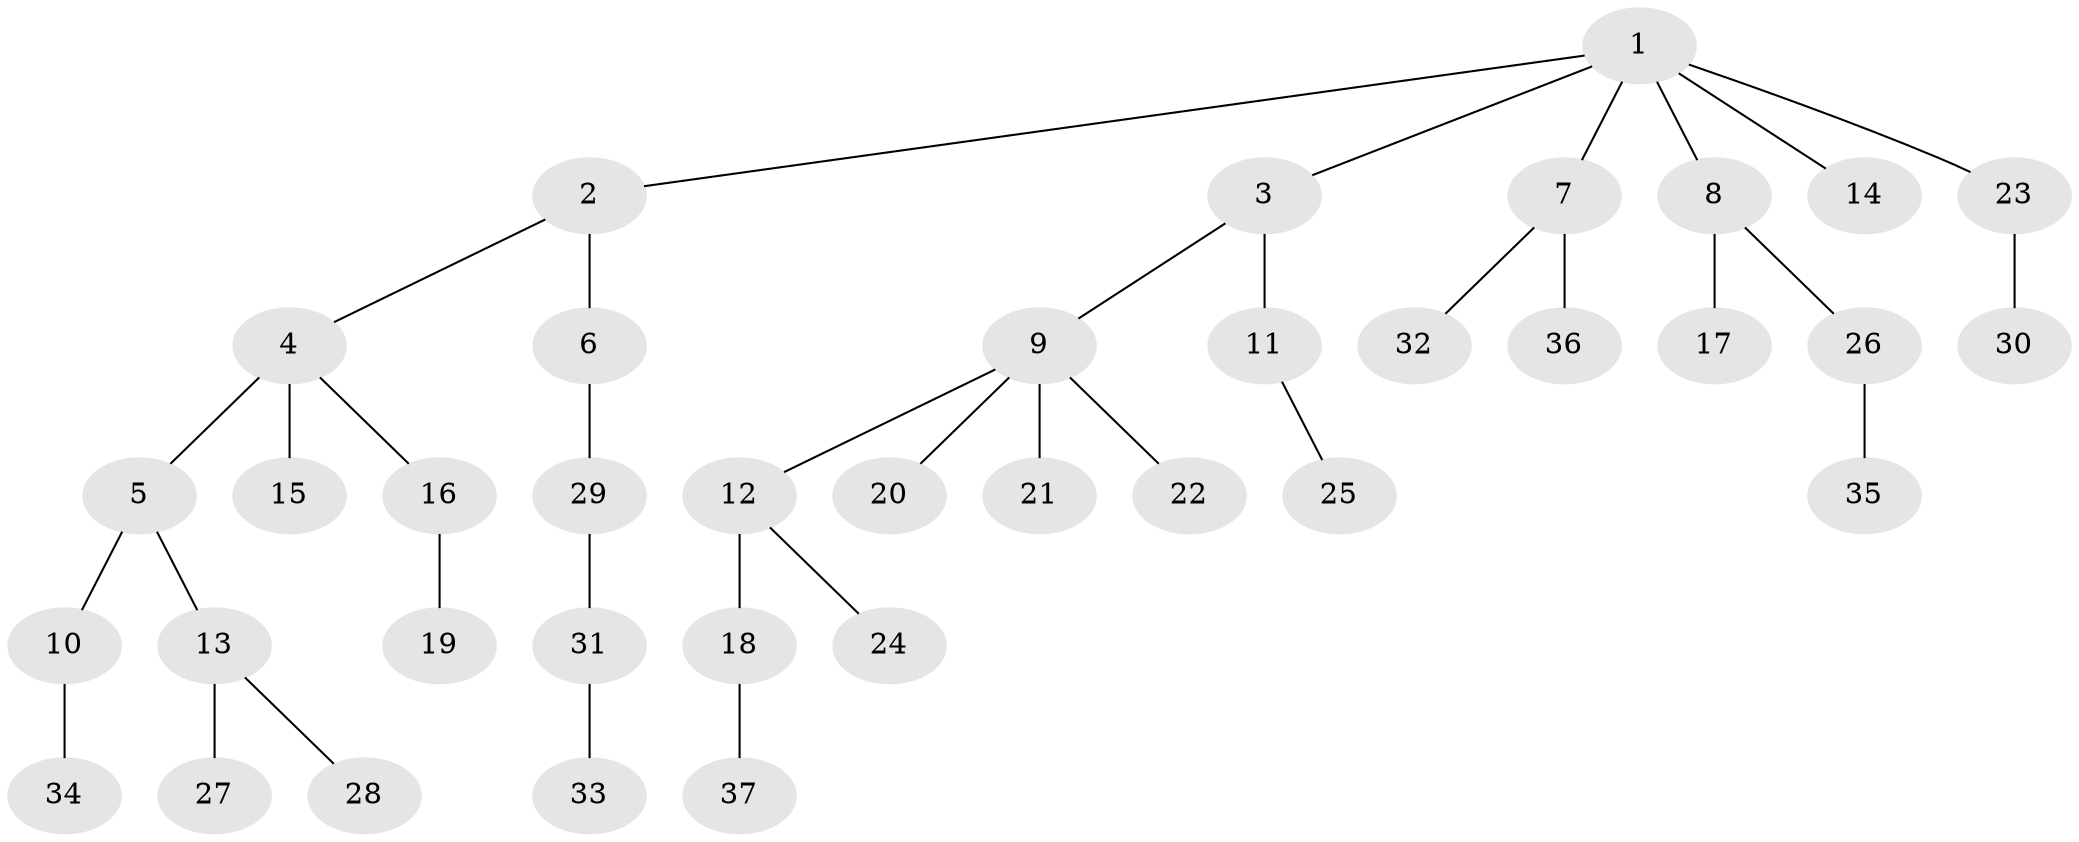 // original degree distribution, {6: 0.04285714285714286, 4: 0.1, 2: 0.2857142857142857, 1: 0.4857142857142857, 3: 0.08571428571428572}
// Generated by graph-tools (version 1.1) at 2025/36/03/09/25 02:36:59]
// undirected, 37 vertices, 36 edges
graph export_dot {
graph [start="1"]
  node [color=gray90,style=filled];
  1;
  2;
  3;
  4;
  5;
  6;
  7;
  8;
  9;
  10;
  11;
  12;
  13;
  14;
  15;
  16;
  17;
  18;
  19;
  20;
  21;
  22;
  23;
  24;
  25;
  26;
  27;
  28;
  29;
  30;
  31;
  32;
  33;
  34;
  35;
  36;
  37;
  1 -- 2 [weight=1.0];
  1 -- 3 [weight=1.0];
  1 -- 7 [weight=1.0];
  1 -- 8 [weight=1.0];
  1 -- 14 [weight=1.0];
  1 -- 23 [weight=1.0];
  2 -- 4 [weight=1.0];
  2 -- 6 [weight=1.0];
  3 -- 9 [weight=1.0];
  3 -- 11 [weight=1.0];
  4 -- 5 [weight=1.0];
  4 -- 15 [weight=2.0];
  4 -- 16 [weight=1.0];
  5 -- 10 [weight=1.0];
  5 -- 13 [weight=1.0];
  6 -- 29 [weight=1.0];
  7 -- 32 [weight=1.0];
  7 -- 36 [weight=1.0];
  8 -- 17 [weight=1.0];
  8 -- 26 [weight=1.0];
  9 -- 12 [weight=1.0];
  9 -- 20 [weight=1.0];
  9 -- 21 [weight=1.0];
  9 -- 22 [weight=1.0];
  10 -- 34 [weight=1.0];
  11 -- 25 [weight=2.0];
  12 -- 18 [weight=1.0];
  12 -- 24 [weight=1.0];
  13 -- 27 [weight=1.0];
  13 -- 28 [weight=1.0];
  16 -- 19 [weight=1.0];
  18 -- 37 [weight=1.0];
  23 -- 30 [weight=2.0];
  26 -- 35 [weight=1.0];
  29 -- 31 [weight=1.0];
  31 -- 33 [weight=1.0];
}
